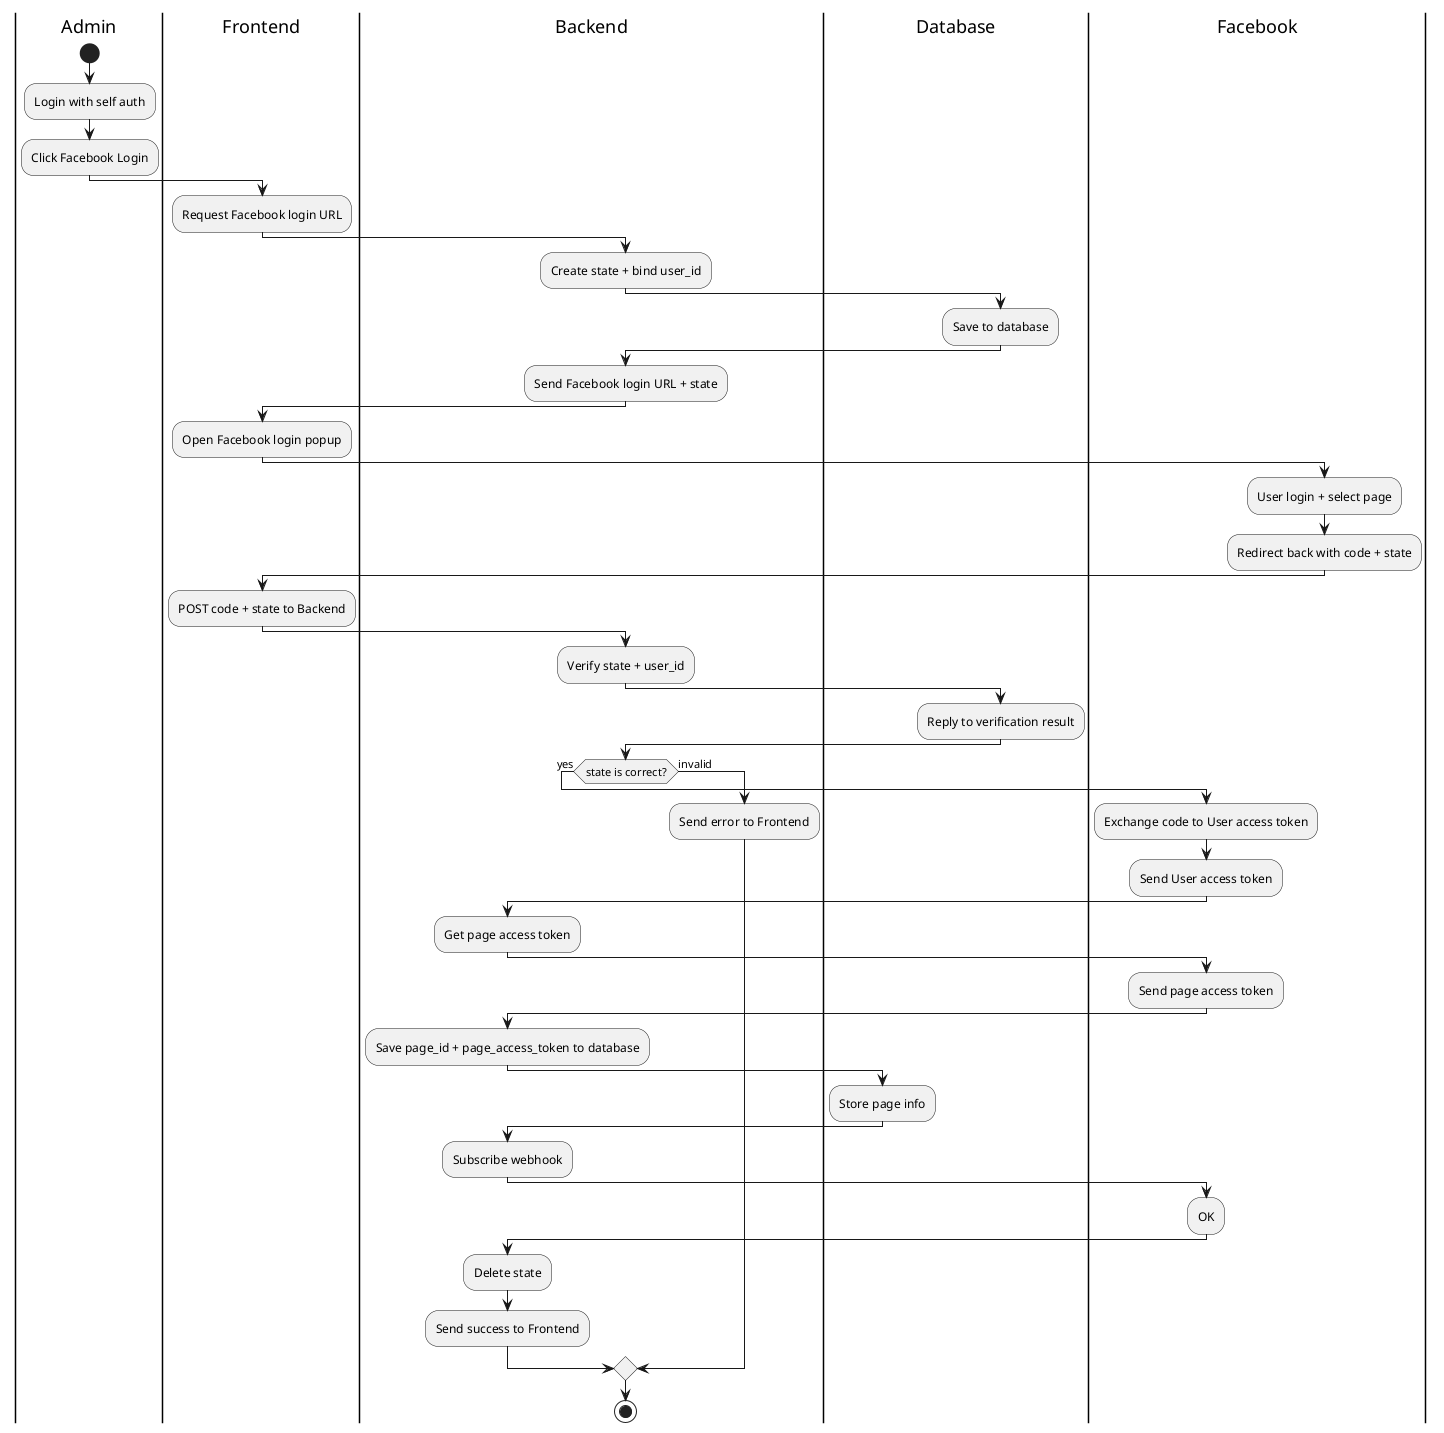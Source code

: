 @startuml
|Admin|
start
:Login with self auth;
:Click Facebook Login;

|Frontend|
:Request Facebook login URL;
|Backend|
:Create state + bind user_id;
|Database|
:Save to database;
|Backend|
:Send Facebook login URL + state;

|Frontend|
:Open Facebook login popup;

|Facebook|
:User login + select page;
:Redirect back with code + state;

|Frontend|
:POST code + state to Backend;

|Backend|
:Verify state + user_id;
|Database|
:Reply to verification result;

|Backend|
if (state is correct?) then (yes)
  |Facebook|
  :Exchange code to User access token;
  :Send User access token;

  |Backend|
  :Get page access token;
  
  |Facebook|
  :Send page access token;

  |Backend|
  :Save page_id + page_access_token to database;
  |Database|
  :Store page info;

  |Backend|
  :Subscribe webhook;
  |Facebook|
  :OK;

  |Backend|
  :Delete state;
  :Send success to Frontend;
else (invalid)
  :Send error to Frontend;
endif

stop
@enduml
